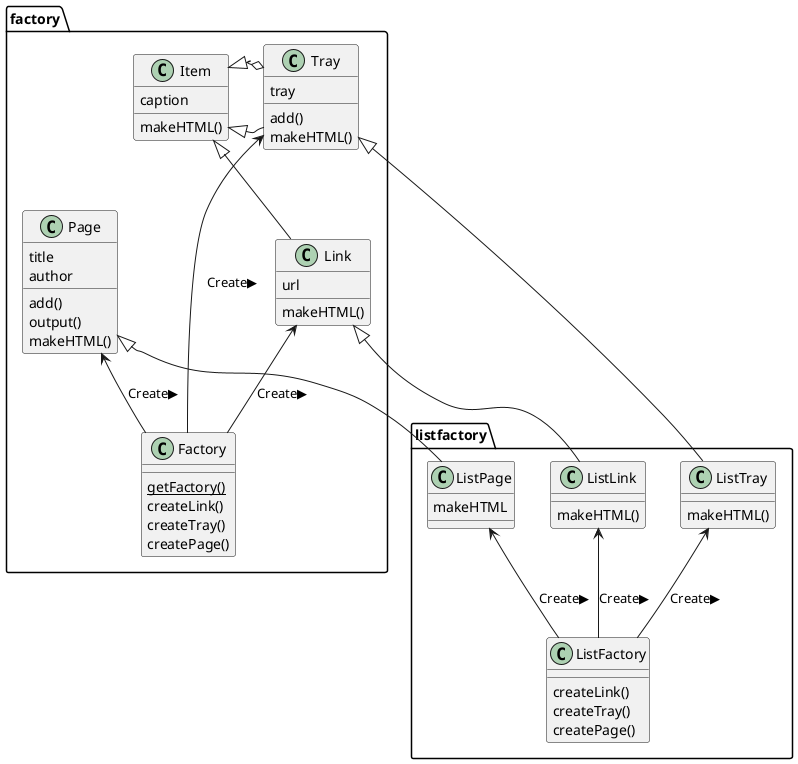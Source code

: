 @startuml

package factory {
  class Factory {
    {static}getFactory()
    createLink()
    createTray()
    createPage()
  }
  class Link {
    url
    makeHTML()
  }
  class Tray {
    tray
    add()
    makeHTML()
  }
  class Item {
    caption
    makeHTML()
  }
  class Page {
    title
    author
    add()
    output()
    makeHTML()
  }
  Factory -u-> Link : Create▶︎
  Factory -u-> Tray : Create▶︎
  Factory -u-> Page : Create▶︎
  Link -u-|>Item
  Tray -u-|>Item
  Tray o-u|>Item
}

package listfactory {
  class ListFactory {
    createLink()
    createTray()
    createPage()
  }
  class ListLink {
    makeHTML()
  }
  class ListTray {
    makeHTML()
  }
  class ListPage {
    makeHTML
  }
  ListFactory -u-> ListLink : Create▶︎
  ListFactory -u-> ListTray : Create▶︎
  ListFactory -u-> ListPage : Create▶︎
}

ListLink -u-|> Link
ListTray -u-|> Tray
ListPage -u-|> Page

@enduml